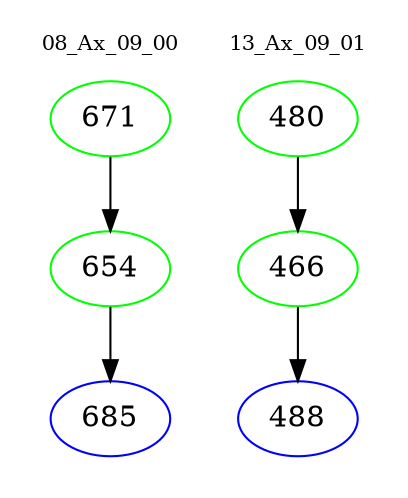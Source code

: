 digraph{
subgraph cluster_0 {
color = white
label = "08_Ax_09_00";
fontsize=10;
T0_671 [label="671", color="green"]
T0_671 -> T0_654 [color="black"]
T0_654 [label="654", color="green"]
T0_654 -> T0_685 [color="black"]
T0_685 [label="685", color="blue"]
}
subgraph cluster_1 {
color = white
label = "13_Ax_09_01";
fontsize=10;
T1_480 [label="480", color="green"]
T1_480 -> T1_466 [color="black"]
T1_466 [label="466", color="green"]
T1_466 -> T1_488 [color="black"]
T1_488 [label="488", color="blue"]
}
}
